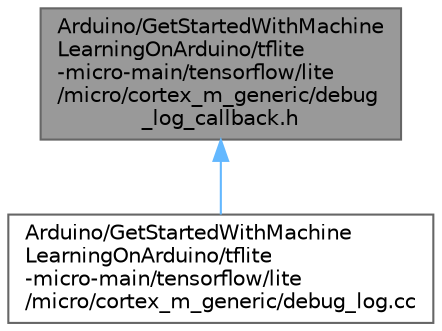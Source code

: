 digraph "Arduino/GetStartedWithMachineLearningOnArduino/tflite-micro-main/tensorflow/lite/micro/cortex_m_generic/debug_log_callback.h"
{
 // LATEX_PDF_SIZE
  bgcolor="transparent";
  edge [fontname=Helvetica,fontsize=10,labelfontname=Helvetica,labelfontsize=10];
  node [fontname=Helvetica,fontsize=10,shape=box,height=0.2,width=0.4];
  Node1 [id="Node000001",label="Arduino/GetStartedWithMachine\lLearningOnArduino/tflite\l-micro-main/tensorflow/lite\l/micro/cortex_m_generic/debug\l_log_callback.h",height=0.2,width=0.4,color="gray40", fillcolor="grey60", style="filled", fontcolor="black",tooltip=" "];
  Node1 -> Node2 [id="edge2_Node000001_Node000002",dir="back",color="steelblue1",style="solid",tooltip=" "];
  Node2 [id="Node000002",label="Arduino/GetStartedWithMachine\lLearningOnArduino/tflite\l-micro-main/tensorflow/lite\l/micro/cortex_m_generic/debug_log.cc",height=0.2,width=0.4,color="grey40", fillcolor="white", style="filled",URL="$cortex__m__generic_2debug__log_8cc.html",tooltip=" "];
}
